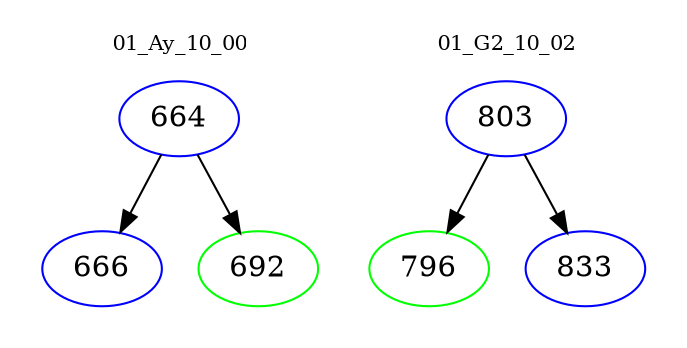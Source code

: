 digraph{
subgraph cluster_0 {
color = white
label = "01_Ay_10_00";
fontsize=10;
T0_664 [label="664", color="blue"]
T0_664 -> T0_666 [color="black"]
T0_666 [label="666", color="blue"]
T0_664 -> T0_692 [color="black"]
T0_692 [label="692", color="green"]
}
subgraph cluster_1 {
color = white
label = "01_G2_10_02";
fontsize=10;
T1_803 [label="803", color="blue"]
T1_803 -> T1_796 [color="black"]
T1_796 [label="796", color="green"]
T1_803 -> T1_833 [color="black"]
T1_833 [label="833", color="blue"]
}
}
